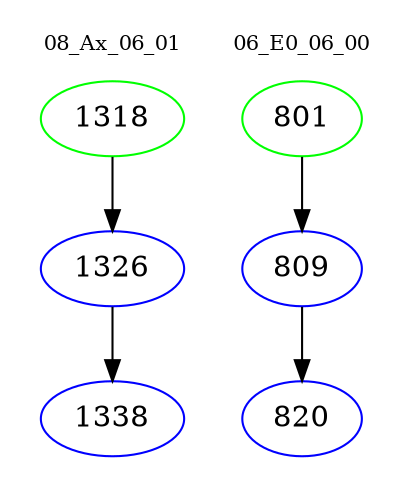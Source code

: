 digraph{
subgraph cluster_0 {
color = white
label = "08_Ax_06_01";
fontsize=10;
T0_1318 [label="1318", color="green"]
T0_1318 -> T0_1326 [color="black"]
T0_1326 [label="1326", color="blue"]
T0_1326 -> T0_1338 [color="black"]
T0_1338 [label="1338", color="blue"]
}
subgraph cluster_1 {
color = white
label = "06_E0_06_00";
fontsize=10;
T1_801 [label="801", color="green"]
T1_801 -> T1_809 [color="black"]
T1_809 [label="809", color="blue"]
T1_809 -> T1_820 [color="black"]
T1_820 [label="820", color="blue"]
}
}
